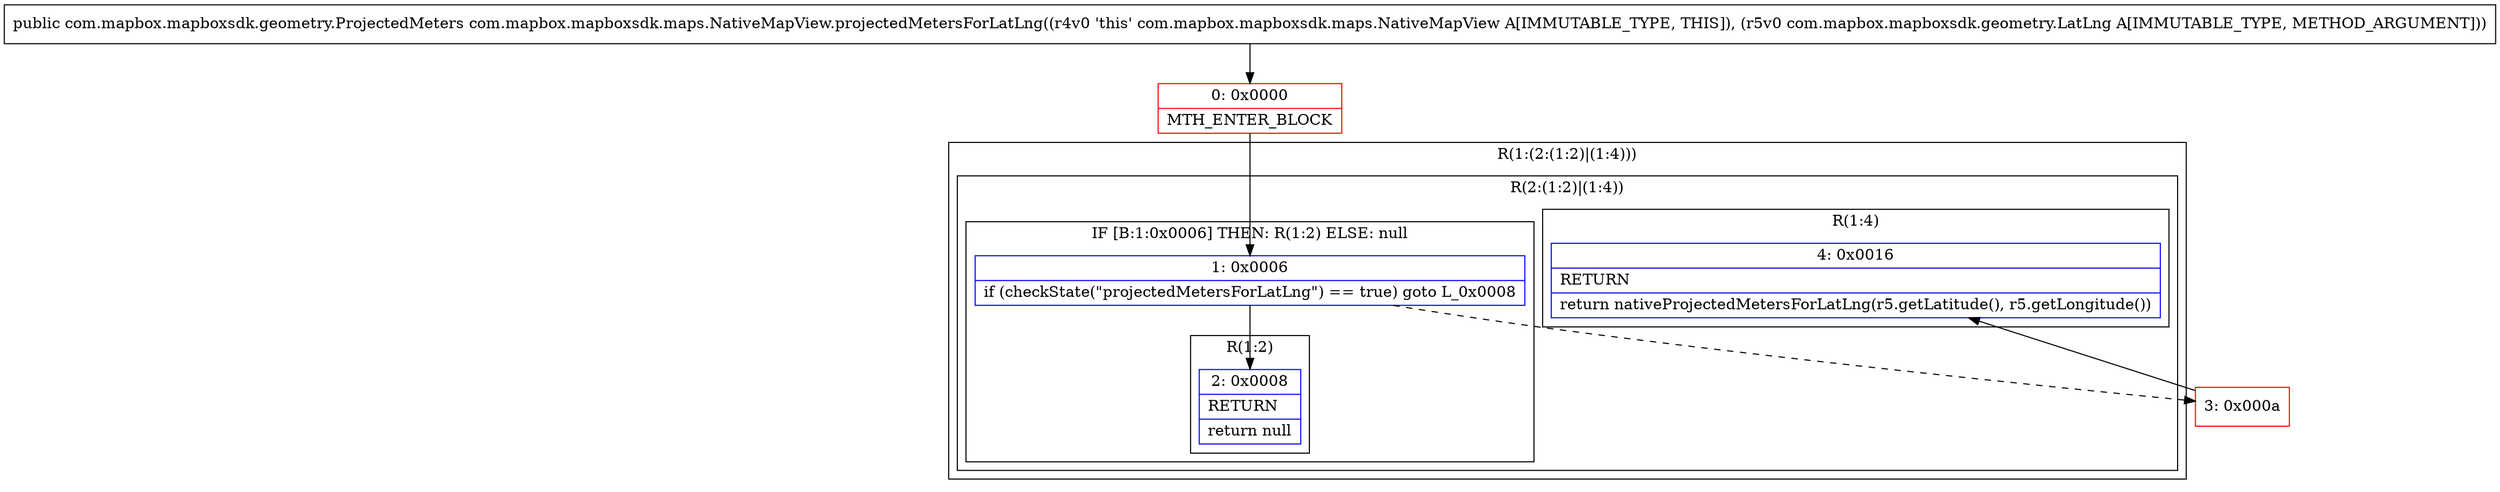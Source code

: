 digraph "CFG forcom.mapbox.mapboxsdk.maps.NativeMapView.projectedMetersForLatLng(Lcom\/mapbox\/mapboxsdk\/geometry\/LatLng;)Lcom\/mapbox\/mapboxsdk\/geometry\/ProjectedMeters;" {
subgraph cluster_Region_537563426 {
label = "R(1:(2:(1:2)|(1:4)))";
node [shape=record,color=blue];
subgraph cluster_Region_1896205345 {
label = "R(2:(1:2)|(1:4))";
node [shape=record,color=blue];
subgraph cluster_IfRegion_348289266 {
label = "IF [B:1:0x0006] THEN: R(1:2) ELSE: null";
node [shape=record,color=blue];
Node_1 [shape=record,label="{1\:\ 0x0006|if (checkState(\"projectedMetersForLatLng\") == true) goto L_0x0008\l}"];
subgraph cluster_Region_1736530092 {
label = "R(1:2)";
node [shape=record,color=blue];
Node_2 [shape=record,label="{2\:\ 0x0008|RETURN\l|return null\l}"];
}
}
subgraph cluster_Region_334907135 {
label = "R(1:4)";
node [shape=record,color=blue];
Node_4 [shape=record,label="{4\:\ 0x0016|RETURN\l|return nativeProjectedMetersForLatLng(r5.getLatitude(), r5.getLongitude())\l}"];
}
}
}
Node_0 [shape=record,color=red,label="{0\:\ 0x0000|MTH_ENTER_BLOCK\l}"];
Node_3 [shape=record,color=red,label="{3\:\ 0x000a}"];
MethodNode[shape=record,label="{public com.mapbox.mapboxsdk.geometry.ProjectedMeters com.mapbox.mapboxsdk.maps.NativeMapView.projectedMetersForLatLng((r4v0 'this' com.mapbox.mapboxsdk.maps.NativeMapView A[IMMUTABLE_TYPE, THIS]), (r5v0 com.mapbox.mapboxsdk.geometry.LatLng A[IMMUTABLE_TYPE, METHOD_ARGUMENT])) }"];
MethodNode -> Node_0;
Node_1 -> Node_2;
Node_1 -> Node_3[style=dashed];
Node_0 -> Node_1;
Node_3 -> Node_4;
}

